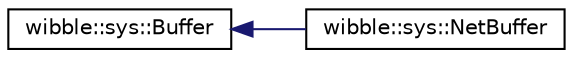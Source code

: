 digraph G
{
  edge [fontname="Helvetica",fontsize="10",labelfontname="Helvetica",labelfontsize="10"];
  node [fontname="Helvetica",fontsize="10",shape=record];
  rankdir="LR";
  Node1 [label="wibble::sys::Buffer",height=0.2,width=0.4,color="black", fillcolor="white", style="filled",URL="$classwibble_1_1sys_1_1Buffer.html",tooltip="Variable-size, reference-counted memory buffer."];
  Node1 -> Node2 [dir="back",color="midnightblue",fontsize="10",style="solid",fontname="Helvetica"];
  Node2 [label="wibble::sys::NetBuffer",height=0.2,width=0.4,color="black", fillcolor="white", style="filled",URL="$classwibble_1_1sys_1_1NetBuffer.html",tooltip="Buffer whose starting can be moved back and forth, useful to decapsulate stacked network packets..."];
}
